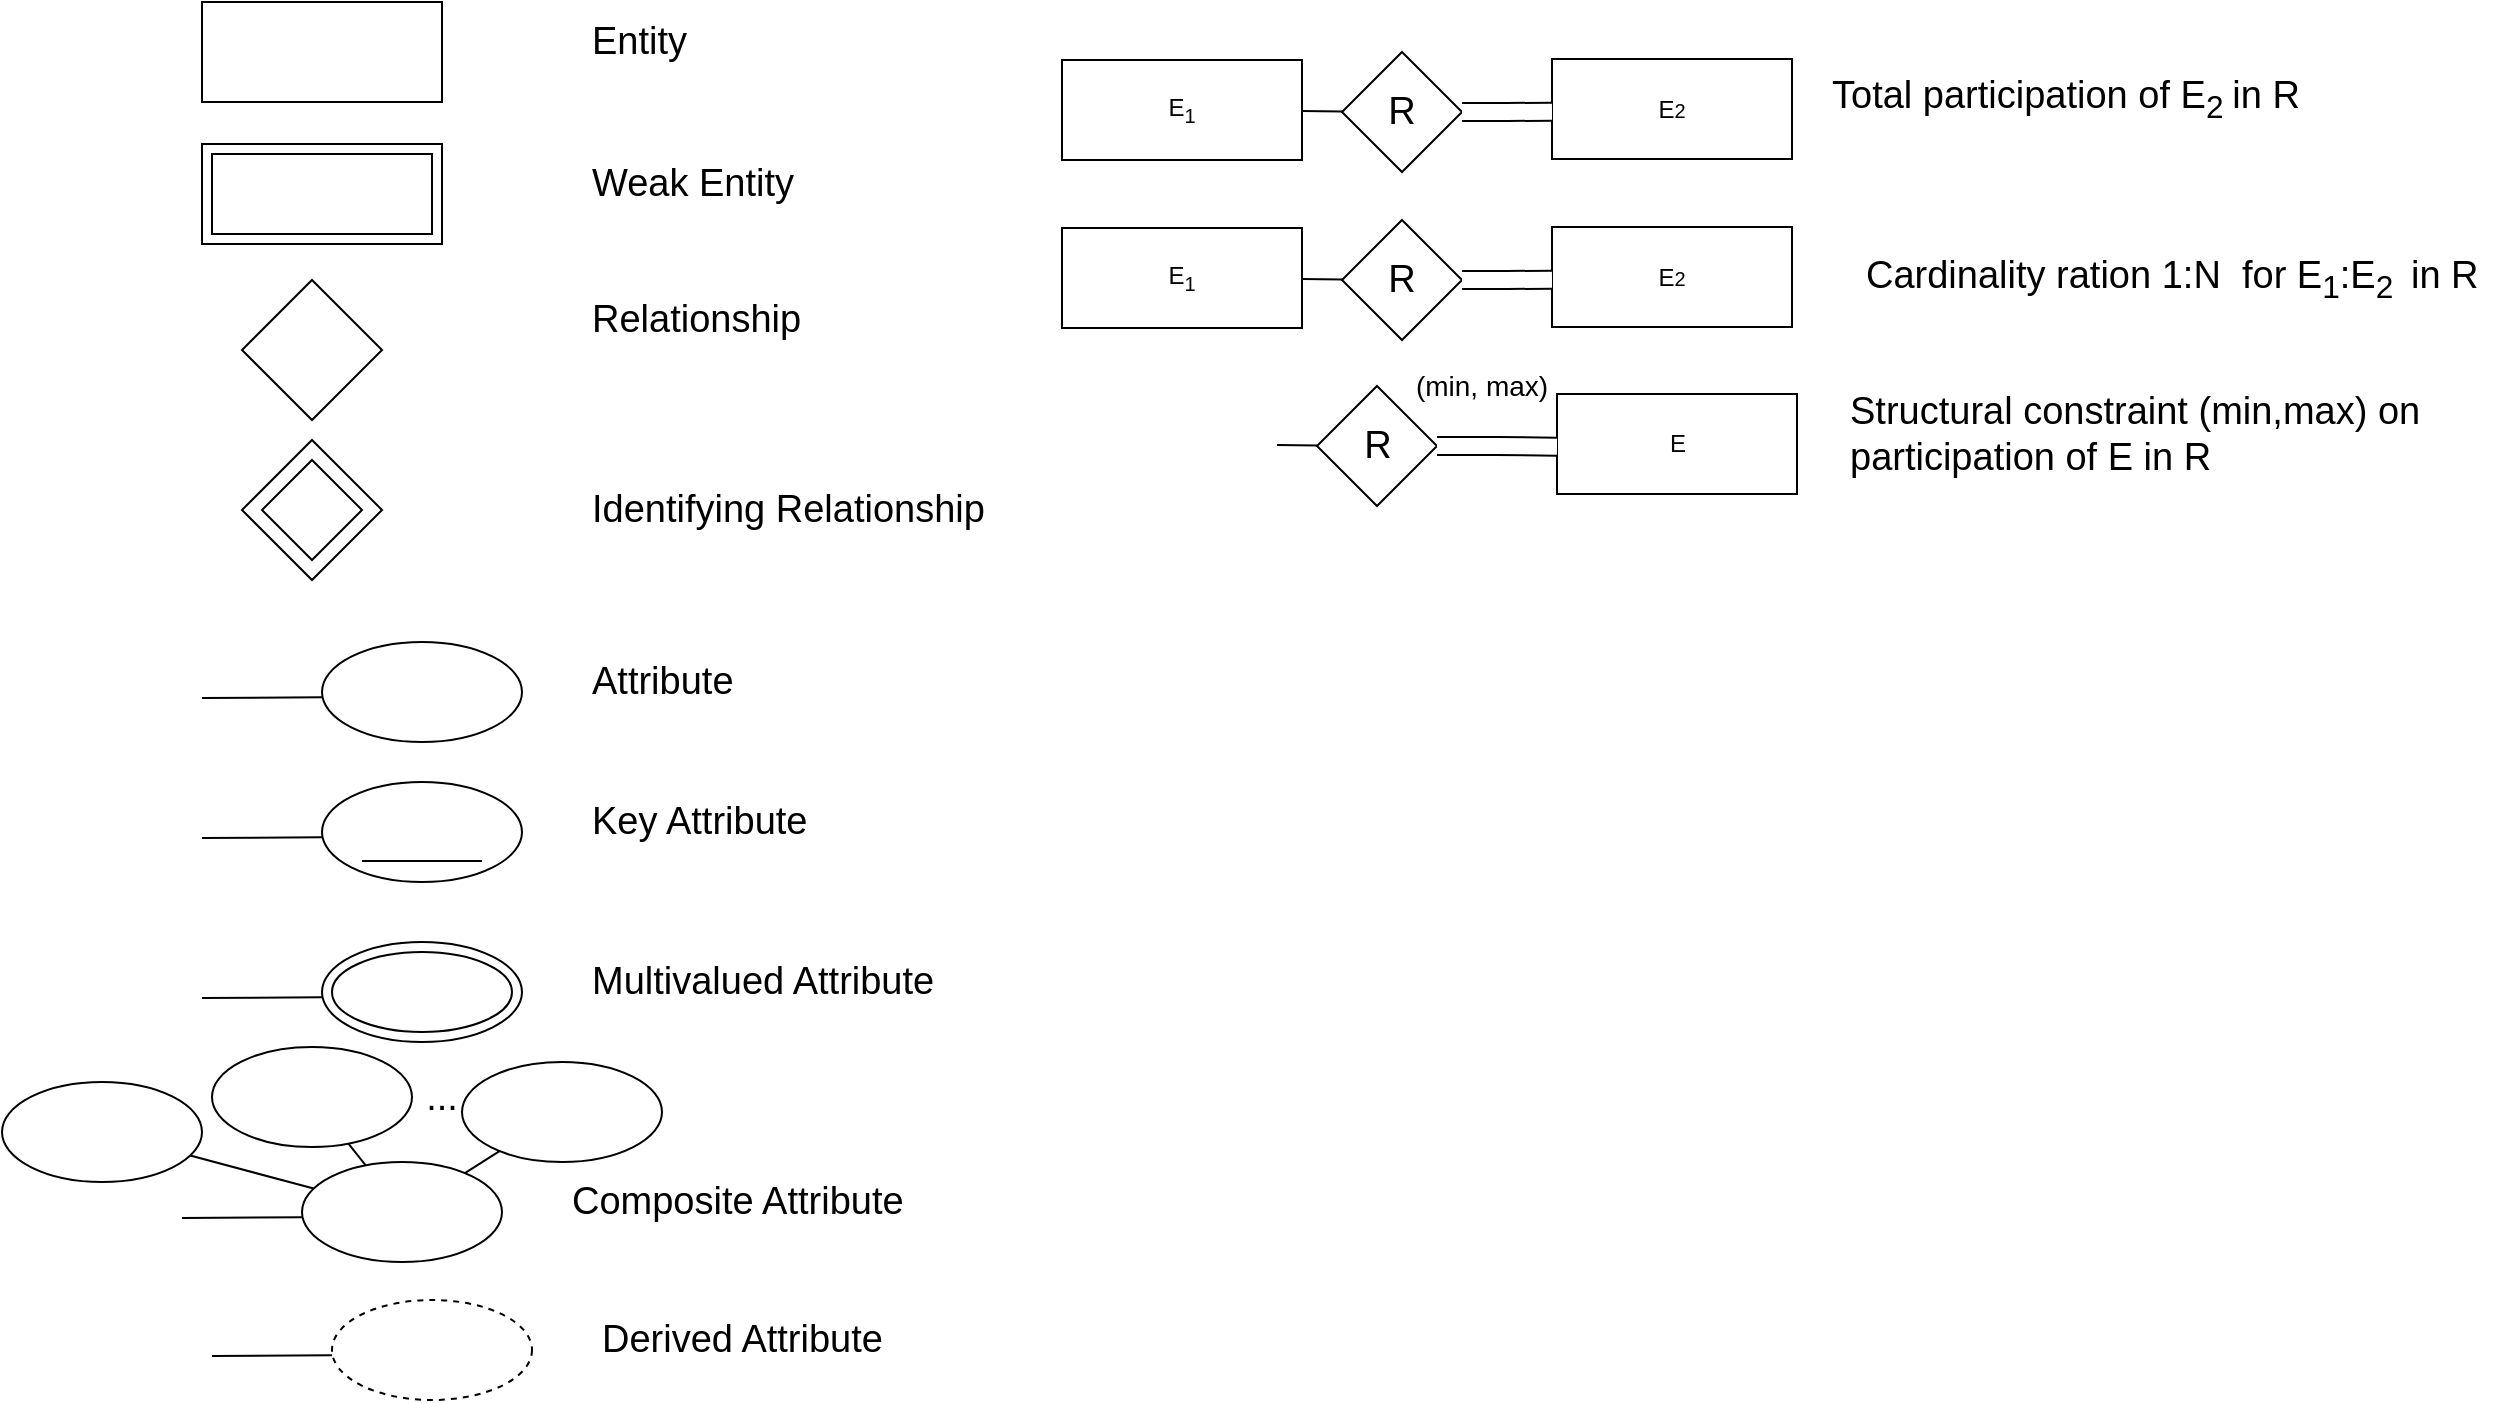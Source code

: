 <mxfile version="12.2.2" type="device" pages="1"><diagram name="Page-1" id="8378b5f6-a2b2-b727-a746-972ab9d02e00"><mxGraphModel dx="1092" dy="989" grid="1" gridSize="10" guides="1" tooltips="1" connect="0" arrows="1" fold="1" page="1" pageScale="1.5" pageWidth="1169" pageHeight="827" background="#ffffff" math="0" shadow="0"><root><mxCell id="0"/><mxCell id="1" parent="0"/><mxCell id="5OoO6wQEEdEFlZRHZm8N-32" value="" style="rounded=0;whiteSpace=wrap;html=1;" parent="1" vertex="1"><mxGeometry x="130" y="53" width="120" height="50" as="geometry"/></mxCell><mxCell id="5OoO6wQEEdEFlZRHZm8N-33" value="Entity" style="text;html=1;strokeColor=none;fillColor=none;align=left;verticalAlign=middle;whiteSpace=wrap;rounded=0;fontSize=19;" parent="1" vertex="1"><mxGeometry x="323" y="53" width="80" height="40" as="geometry"/></mxCell><mxCell id="5OoO6wQEEdEFlZRHZm8N-35" value="" style="rounded=0;whiteSpace=wrap;html=1;" parent="1" vertex="1"><mxGeometry x="130" y="124" width="120" height="50" as="geometry"/></mxCell><mxCell id="5OoO6wQEEdEFlZRHZm8N-36" value="Weak Entity" style="text;html=1;strokeColor=none;fillColor=none;align=left;verticalAlign=middle;whiteSpace=wrap;rounded=0;fontSize=19;" parent="1" vertex="1"><mxGeometry x="323" y="124" width="127" height="40" as="geometry"/></mxCell><mxCell id="5OoO6wQEEdEFlZRHZm8N-37" value="" style="rounded=0;whiteSpace=wrap;html=1;fontSize=19;" parent="1" vertex="1"><mxGeometry x="135" y="129" width="110" height="40" as="geometry"/></mxCell><mxCell id="5OoO6wQEEdEFlZRHZm8N-38" value="" style="rhombus;whiteSpace=wrap;html=1;fontSize=19;" parent="1" vertex="1"><mxGeometry x="150" y="192" width="70" height="70" as="geometry"/></mxCell><mxCell id="5OoO6wQEEdEFlZRHZm8N-39" value="Relationship" style="text;html=1;strokeColor=none;fillColor=none;align=left;verticalAlign=middle;whiteSpace=wrap;rounded=0;fontSize=19;" parent="1" vertex="1"><mxGeometry x="323" y="192" width="80" height="40" as="geometry"/></mxCell><mxCell id="5OoO6wQEEdEFlZRHZm8N-40" value="" style="rhombus;whiteSpace=wrap;html=1;fontSize=19;" parent="1" vertex="1"><mxGeometry x="150" y="272" width="70" height="70" as="geometry"/></mxCell><mxCell id="5OoO6wQEEdEFlZRHZm8N-41" value="" style="rhombus;whiteSpace=wrap;html=1;fontSize=19;" parent="1" vertex="1"><mxGeometry x="160" y="282" width="50" height="50" as="geometry"/></mxCell><mxCell id="5OoO6wQEEdEFlZRHZm8N-42" value="Identifying Relationship" style="text;html=1;strokeColor=none;fillColor=none;align=left;verticalAlign=middle;whiteSpace=wrap;rounded=0;fontSize=19;" parent="1" vertex="1"><mxGeometry x="323" y="287" width="200" height="40" as="geometry"/></mxCell><mxCell id="5OoO6wQEEdEFlZRHZm8N-43" value="" style="ellipse;whiteSpace=wrap;html=1;fontSize=19;" parent="1" vertex="1"><mxGeometry x="190" y="373" width="100" height="50" as="geometry"/></mxCell><mxCell id="5OoO6wQEEdEFlZRHZm8N-44" value="" style="endArrow=none;html=1;fontSize=19;entryX=0;entryY=0.553;entryDx=0;entryDy=0;entryPerimeter=0;" parent="1" target="5OoO6wQEEdEFlZRHZm8N-43" edge="1"><mxGeometry width="50" height="50" relative="1" as="geometry"><mxPoint x="130" y="401" as="sourcePoint"/><mxPoint x="180" y="443" as="targetPoint"/></mxGeometry></mxCell><mxCell id="5OoO6wQEEdEFlZRHZm8N-45" value="Attribute" style="text;html=1;strokeColor=none;fillColor=none;align=left;verticalAlign=middle;whiteSpace=wrap;rounded=0;fontSize=19;" parent="1" vertex="1"><mxGeometry x="323" y="373" width="80" height="40" as="geometry"/></mxCell><mxCell id="5OoO6wQEEdEFlZRHZm8N-46" value="" style="ellipse;whiteSpace=wrap;html=1;fontSize=19;" parent="1" vertex="1"><mxGeometry x="190" y="443" width="100" height="50" as="geometry"/></mxCell><mxCell id="5OoO6wQEEdEFlZRHZm8N-47" value="" style="endArrow=none;html=1;fontSize=19;entryX=0;entryY=0.553;entryDx=0;entryDy=0;entryPerimeter=0;" parent="1" target="5OoO6wQEEdEFlZRHZm8N-46" edge="1"><mxGeometry width="50" height="50" relative="1" as="geometry"><mxPoint x="130" y="471" as="sourcePoint"/><mxPoint x="180" y="513" as="targetPoint"/></mxGeometry></mxCell><mxCell id="5OoO6wQEEdEFlZRHZm8N-48" value="Key Attribute" style="text;html=1;strokeColor=none;fillColor=none;align=left;verticalAlign=middle;whiteSpace=wrap;rounded=0;fontSize=19;" parent="1" vertex="1"><mxGeometry x="323" y="443" width="180" height="40" as="geometry"/></mxCell><mxCell id="5OoO6wQEEdEFlZRHZm8N-49" value="" style="endArrow=none;html=1;fontSize=19;" parent="1" edge="1"><mxGeometry width="50" height="50" relative="1" as="geometry"><mxPoint x="210" y="482.5" as="sourcePoint"/><mxPoint x="270" y="482.5" as="targetPoint"/></mxGeometry></mxCell><mxCell id="5OoO6wQEEdEFlZRHZm8N-50" value="" style="ellipse;whiteSpace=wrap;html=1;fontSize=19;" parent="1" vertex="1"><mxGeometry x="190" y="523" width="100" height="50" as="geometry"/></mxCell><mxCell id="5OoO6wQEEdEFlZRHZm8N-51" value="" style="endArrow=none;html=1;fontSize=19;entryX=0;entryY=0.553;entryDx=0;entryDy=0;entryPerimeter=0;" parent="1" target="5OoO6wQEEdEFlZRHZm8N-50" edge="1"><mxGeometry width="50" height="50" relative="1" as="geometry"><mxPoint x="130" y="551" as="sourcePoint"/><mxPoint x="180" y="593" as="targetPoint"/></mxGeometry></mxCell><mxCell id="5OoO6wQEEdEFlZRHZm8N-52" value="Multivalued Attribute" style="text;html=1;strokeColor=none;fillColor=none;align=left;verticalAlign=middle;whiteSpace=wrap;rounded=0;fontSize=19;" parent="1" vertex="1"><mxGeometry x="323" y="523" width="250" height="40" as="geometry"/></mxCell><mxCell id="5OoO6wQEEdEFlZRHZm8N-53" value="" style="ellipse;whiteSpace=wrap;html=1;fontSize=19;" parent="1" vertex="1"><mxGeometry x="195" y="528" width="90" height="40" as="geometry"/></mxCell><mxCell id="5OoO6wQEEdEFlZRHZm8N-54" value="" style="ellipse;whiteSpace=wrap;html=1;fontSize=19;" parent="1" vertex="1"><mxGeometry x="180" y="633" width="100" height="50" as="geometry"/></mxCell><mxCell id="5OoO6wQEEdEFlZRHZm8N-55" value="" style="endArrow=none;html=1;fontSize=19;entryX=0;entryY=0.553;entryDx=0;entryDy=0;entryPerimeter=0;" parent="1" target="5OoO6wQEEdEFlZRHZm8N-54" edge="1"><mxGeometry width="50" height="50" relative="1" as="geometry"><mxPoint x="120" y="661" as="sourcePoint"/><mxPoint x="170" y="703" as="targetPoint"/></mxGeometry></mxCell><mxCell id="5OoO6wQEEdEFlZRHZm8N-56" value="Composite Attribute" style="text;html=1;strokeColor=none;fillColor=none;align=left;verticalAlign=middle;whiteSpace=wrap;rounded=0;fontSize=19;" parent="1" vertex="1"><mxGeometry x="313" y="633" width="237" height="40" as="geometry"/></mxCell><mxCell id="5OoO6wQEEdEFlZRHZm8N-57" value="" style="ellipse;whiteSpace=wrap;html=1;fontSize=19;" parent="1" vertex="1"><mxGeometry x="135" y="575.5" width="100" height="50" as="geometry"/></mxCell><mxCell id="5OoO6wQEEdEFlZRHZm8N-58" value="" style="ellipse;whiteSpace=wrap;html=1;fontSize=19;" parent="1" vertex="1"><mxGeometry x="30" y="593" width="100" height="50" as="geometry"/></mxCell><mxCell id="5OoO6wQEEdEFlZRHZm8N-59" value="" style="ellipse;whiteSpace=wrap;html=1;fontSize=19;" parent="1" vertex="1"><mxGeometry x="260" y="583" width="100" height="50" as="geometry"/></mxCell><mxCell id="5OoO6wQEEdEFlZRHZm8N-60" value="" style="endArrow=none;html=1;fontSize=19;" parent="1" source="5OoO6wQEEdEFlZRHZm8N-54" target="5OoO6wQEEdEFlZRHZm8N-59" edge="1"><mxGeometry width="50" height="50" relative="1" as="geometry"><mxPoint x="30" y="753" as="sourcePoint"/><mxPoint x="80" y="703" as="targetPoint"/></mxGeometry></mxCell><mxCell id="5OoO6wQEEdEFlZRHZm8N-61" value="" style="endArrow=none;html=1;fontSize=19;" parent="1" source="5OoO6wQEEdEFlZRHZm8N-54" target="5OoO6wQEEdEFlZRHZm8N-57" edge="1"><mxGeometry width="50" height="50" relative="1" as="geometry"><mxPoint x="271.497" y="648.584" as="sourcePoint"/><mxPoint x="288.765" y="637.522" as="targetPoint"/></mxGeometry></mxCell><mxCell id="5OoO6wQEEdEFlZRHZm8N-62" value="" style="endArrow=none;html=1;fontSize=19;" parent="1" source="5OoO6wQEEdEFlZRHZm8N-54" target="5OoO6wQEEdEFlZRHZm8N-58" edge="1"><mxGeometry width="50" height="50" relative="1" as="geometry"><mxPoint x="281.497" y="658.584" as="sourcePoint"/><mxPoint x="298.765" y="647.522" as="targetPoint"/></mxGeometry></mxCell><mxCell id="5OoO6wQEEdEFlZRHZm8N-63" value="..." style="text;html=1;strokeColor=none;fillColor=none;align=center;verticalAlign=middle;whiteSpace=wrap;rounded=0;fontSize=19;" parent="1" vertex="1"><mxGeometry x="230" y="590.5" width="40" height="20" as="geometry"/></mxCell><mxCell id="5OoO6wQEEdEFlZRHZm8N-64" value="" style="ellipse;whiteSpace=wrap;html=1;fontSize=19;dashed=1;" parent="1" vertex="1"><mxGeometry x="195" y="702" width="100" height="50" as="geometry"/></mxCell><mxCell id="5OoO6wQEEdEFlZRHZm8N-65" value="" style="endArrow=none;html=1;fontSize=19;entryX=0;entryY=0.553;entryDx=0;entryDy=0;entryPerimeter=0;" parent="1" target="5OoO6wQEEdEFlZRHZm8N-64" edge="1"><mxGeometry width="50" height="50" relative="1" as="geometry"><mxPoint x="135" y="730" as="sourcePoint"/><mxPoint x="185" y="772" as="targetPoint"/></mxGeometry></mxCell><mxCell id="5OoO6wQEEdEFlZRHZm8N-66" value="Derived Attribute" style="text;html=1;strokeColor=none;fillColor=none;align=left;verticalAlign=middle;whiteSpace=wrap;rounded=0;fontSize=19;" parent="1" vertex="1"><mxGeometry x="328" y="702" width="182" height="40" as="geometry"/></mxCell><mxCell id="5OoO6wQEEdEFlZRHZm8N-67" value="&lt;span style=&quot;white-space: normal&quot;&gt;E&lt;span style=&quot;font-size: 10px&quot;&gt;2&lt;/span&gt;&lt;/span&gt;" style="rounded=0;whiteSpace=wrap;html=1;" parent="1" vertex="1"><mxGeometry x="805" y="81.5" width="120" height="50" as="geometry"/></mxCell><mxCell id="5OoO6wQEEdEFlZRHZm8N-68" value="Total participation of E&lt;sub&gt;2 &lt;/sub&gt;in R" style="text;html=1;strokeColor=none;fillColor=none;align=left;verticalAlign=middle;whiteSpace=wrap;rounded=0;fontSize=19;" parent="1" vertex="1"><mxGeometry x="943" y="82" width="257" height="40" as="geometry"/></mxCell><mxCell id="5OoO6wQEEdEFlZRHZm8N-69" value="E&lt;sub&gt;1&lt;/sub&gt;" style="rounded=0;whiteSpace=wrap;html=1;" parent="1" vertex="1"><mxGeometry x="560" y="82" width="120" height="50" as="geometry"/></mxCell><mxCell id="5OoO6wQEEdEFlZRHZm8N-70" value="R" style="rhombus;whiteSpace=wrap;html=1;fontSize=19;align=center;" parent="1" vertex="1"><mxGeometry x="700" y="78" width="60" height="60" as="geometry"/></mxCell><mxCell id="5OoO6wQEEdEFlZRHZm8N-71" value="" style="shape=filledEdge;rounded=0;fixDash=1;endArrow=none;strokeWidth=10;fillColor=#ffffff;edgeStyle=orthogonalEdgeStyle;fontSize=19;entryX=0;entryY=0.527;entryDx=0;entryDy=0;entryPerimeter=0;" parent="1" source="5OoO6wQEEdEFlZRHZm8N-70" target="5OoO6wQEEdEFlZRHZm8N-67" edge="1"><mxGeometry width="60" height="40" relative="1" as="geometry"><mxPoint x="760" y="112" as="sourcePoint"/><mxPoint x="610" y="162" as="targetPoint"/></mxGeometry></mxCell><mxCell id="5OoO6wQEEdEFlZRHZm8N-73" value="" style="endArrow=none;html=1;fontSize=19;" parent="1" source="5OoO6wQEEdEFlZRHZm8N-69" target="5OoO6wQEEdEFlZRHZm8N-70" edge="1"><mxGeometry width="50" height="50" relative="1" as="geometry"><mxPoint x="682.04" y="107.35" as="sourcePoint"/><mxPoint x="704" y="108" as="targetPoint"/></mxGeometry></mxCell><mxCell id="5OoO6wQEEdEFlZRHZm8N-74" value="&lt;span style=&quot;white-space: normal&quot;&gt;E&lt;span style=&quot;font-size: 10px&quot;&gt;2&lt;/span&gt;&lt;/span&gt;" style="rounded=0;whiteSpace=wrap;html=1;" parent="1" vertex="1"><mxGeometry x="805" y="165.5" width="120" height="50" as="geometry"/></mxCell><mxCell id="5OoO6wQEEdEFlZRHZm8N-75" value="Cardinality ration 1:N&amp;nbsp; for E&lt;sub&gt;1&lt;/sub&gt;:E&lt;sub&gt;2&amp;nbsp; &lt;/sub&gt;in R" style="text;html=1;strokeColor=none;fillColor=none;align=left;verticalAlign=middle;whiteSpace=wrap;rounded=0;fontSize=19;" parent="1" vertex="1"><mxGeometry x="960" y="172" width="317" height="40" as="geometry"/></mxCell><mxCell id="5OoO6wQEEdEFlZRHZm8N-76" value="E&lt;sub&gt;1&lt;/sub&gt;" style="rounded=0;whiteSpace=wrap;html=1;" parent="1" vertex="1"><mxGeometry x="560" y="166" width="120" height="50" as="geometry"/></mxCell><mxCell id="5OoO6wQEEdEFlZRHZm8N-77" value="R" style="rhombus;whiteSpace=wrap;html=1;fontSize=19;align=center;" parent="1" vertex="1"><mxGeometry x="700" y="162" width="60" height="60" as="geometry"/></mxCell><mxCell id="5OoO6wQEEdEFlZRHZm8N-78" value="" style="shape=filledEdge;rounded=0;fixDash=1;endArrow=none;strokeWidth=10;fillColor=#ffffff;edgeStyle=orthogonalEdgeStyle;fontSize=19;entryX=0;entryY=0.527;entryDx=0;entryDy=0;entryPerimeter=0;" parent="1" source="5OoO6wQEEdEFlZRHZm8N-77" target="5OoO6wQEEdEFlZRHZm8N-74" edge="1"><mxGeometry width="60" height="40" relative="1" as="geometry"><mxPoint x="760" y="196" as="sourcePoint"/><mxPoint x="610" y="246" as="targetPoint"/></mxGeometry></mxCell><mxCell id="5OoO6wQEEdEFlZRHZm8N-79" value="" style="endArrow=none;html=1;fontSize=19;" parent="1" source="5OoO6wQEEdEFlZRHZm8N-76" target="5OoO6wQEEdEFlZRHZm8N-77" edge="1"><mxGeometry width="50" height="50" relative="1" as="geometry"><mxPoint x="682.04" y="191.35" as="sourcePoint"/><mxPoint x="704" y="192" as="targetPoint"/></mxGeometry></mxCell><mxCell id="5OoO6wQEEdEFlZRHZm8N-80" value="&lt;span style=&quot;white-space: normal&quot;&gt;E&lt;/span&gt;" style="rounded=0;whiteSpace=wrap;html=1;" parent="1" vertex="1"><mxGeometry x="807.5" y="249" width="120" height="50" as="geometry"/></mxCell><mxCell id="5OoO6wQEEdEFlZRHZm8N-81" value="R" style="rhombus;whiteSpace=wrap;html=1;fontSize=19;align=center;" parent="1" vertex="1"><mxGeometry x="687.5" y="245" width="60" height="60" as="geometry"/></mxCell><mxCell id="5OoO6wQEEdEFlZRHZm8N-82" value="" style="shape=filledEdge;rounded=0;fixDash=1;endArrow=none;strokeWidth=10;fillColor=#ffffff;edgeStyle=orthogonalEdgeStyle;fontSize=19;entryX=0;entryY=0.527;entryDx=0;entryDy=0;entryPerimeter=0;" parent="1" source="5OoO6wQEEdEFlZRHZm8N-81" target="5OoO6wQEEdEFlZRHZm8N-80" edge="1"><mxGeometry width="60" height="40" relative="1" as="geometry"><mxPoint x="747.5" y="279" as="sourcePoint"/><mxPoint x="597.5" y="329" as="targetPoint"/></mxGeometry></mxCell><mxCell id="5OoO6wQEEdEFlZRHZm8N-83" value="" style="endArrow=none;html=1;fontSize=19;" parent="1" target="5OoO6wQEEdEFlZRHZm8N-81" edge="1"><mxGeometry width="50" height="50" relative="1" as="geometry"><mxPoint x="667.5" y="274.545" as="sourcePoint"/><mxPoint x="691.5" y="275" as="targetPoint"/></mxGeometry></mxCell><mxCell id="5OoO6wQEEdEFlZRHZm8N-84" value="Structural constraint (min,max) on participation of E in R&amp;nbsp;" style="text;html=1;strokeColor=none;fillColor=none;align=left;verticalAlign=middle;whiteSpace=wrap;rounded=0;fontSize=19;" parent="1" vertex="1"><mxGeometry x="951.5" y="249" width="317" height="40" as="geometry"/></mxCell><mxCell id="5OoO6wQEEdEFlZRHZm8N-85" value="(min, max)" style="text;html=1;strokeColor=none;fillColor=none;align=center;verticalAlign=middle;whiteSpace=wrap;rounded=0;fontSize=14;" parent="1" vertex="1"><mxGeometry x="730" y="235" width="80" height="20" as="geometry"/></mxCell></root></mxGraphModel></diagram></mxfile>